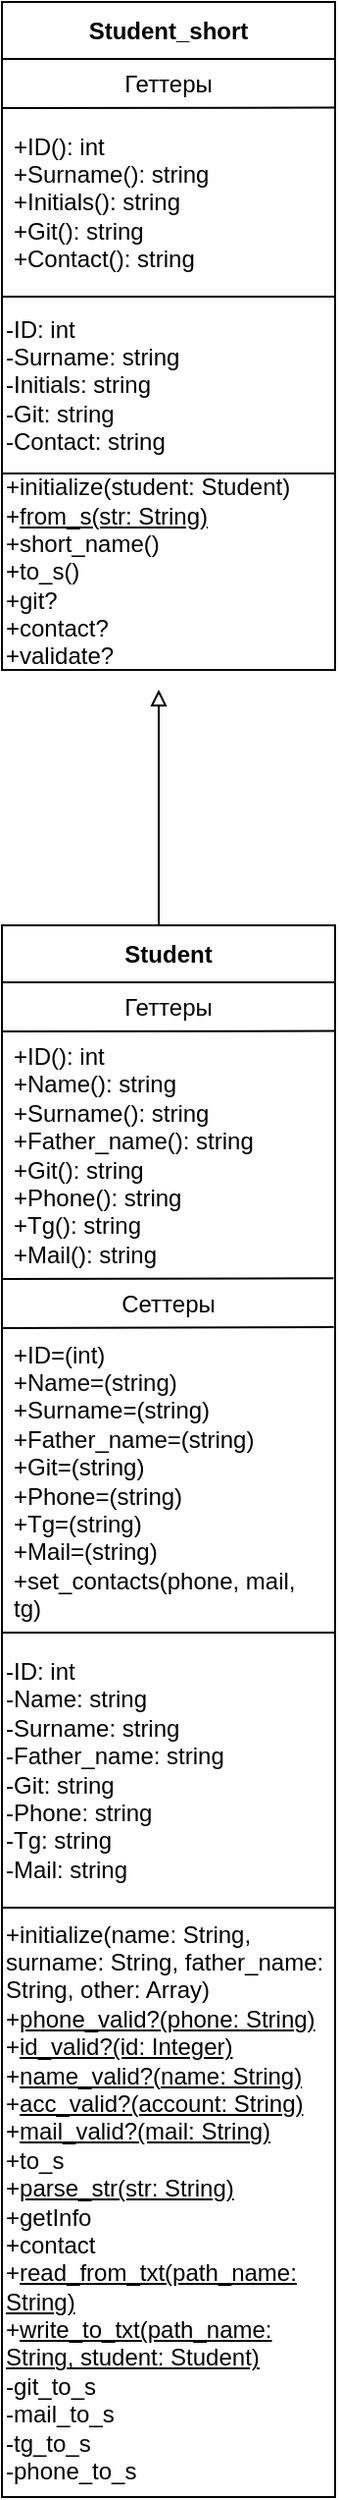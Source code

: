 <mxfile version="21.0.7" type="device"><diagram name="Страница 1" id="34kreQQu1DOlbaqXyMxl"><mxGraphModel dx="819" dy="1624" grid="1" gridSize="10" guides="1" tooltips="1" connect="1" arrows="1" fold="1" page="1" pageScale="1" pageWidth="827" pageHeight="1169" math="0" shadow="0"><root><mxCell id="0"/><mxCell id="1" parent="0"/><mxCell id="nj5Bq4cdugmPLA4O0lAV-1" value="Student_short" style="swimlane;fontStyle=1;align=center;verticalAlign=middle;childLayout=stackLayout;horizontal=1;startSize=29;horizontalStack=0;resizeParent=1;resizeParentMax=0;resizeLast=0;collapsible=0;marginBottom=0;html=1;whiteSpace=wrap;" vertex="1" parent="1"><mxGeometry x="350" y="-110" width="170" height="240" as="geometry"/></mxCell><mxCell id="nj5Bq4cdugmPLA4O0lAV-17" value="" style="endArrow=none;html=1;rounded=0;entryX=1;entryY=-0.002;entryDx=0;entryDy=0;entryPerimeter=0;" edge="1" parent="nj5Bq4cdugmPLA4O0lAV-1" target="nj5Bq4cdugmPLA4O0lAV-3"><mxGeometry width="50" height="50" relative="1" as="geometry"><mxPoint y="54" as="sourcePoint"/><mxPoint x="50" y="4" as="targetPoint"/></mxGeometry></mxCell><mxCell id="nj5Bq4cdugmPLA4O0lAV-2" value="Геттеры" style="text;html=1;strokeColor=none;fillColor=none;align=center;verticalAlign=middle;spacingLeft=4;spacingRight=4;overflow=hidden;rotatable=0;points=[[0,0.5],[1,0.5]];portConstraint=eastwest;whiteSpace=wrap;" vertex="1" parent="nj5Bq4cdugmPLA4O0lAV-1"><mxGeometry y="29" width="170" height="25" as="geometry"/></mxCell><mxCell id="nj5Bq4cdugmPLA4O0lAV-3" value="+ID(): int&lt;br&gt;+Surname(): string&lt;br&gt;+Initials(): string&lt;br&gt;+Git(): string&lt;br&gt;+Contact(): string" style="text;html=1;strokeColor=none;fillColor=none;align=left;verticalAlign=middle;spacingLeft=4;spacingRight=4;overflow=hidden;rotatable=0;points=[[0,0.5],[1,0.5]];portConstraint=eastwest;whiteSpace=wrap;" vertex="1" parent="nj5Bq4cdugmPLA4O0lAV-1"><mxGeometry y="54" width="170" height="96" as="geometry"/></mxCell><mxCell id="nj5Bq4cdugmPLA4O0lAV-19" value="-ID: int&lt;br&gt;-Surname: string&lt;br&gt;-Initials: string&lt;br&gt;-Git: string&lt;br&gt;-Contact: string" style="rounded=0;whiteSpace=wrap;html=1;align=left;" vertex="1" parent="nj5Bq4cdugmPLA4O0lAV-1"><mxGeometry y="150" width="170" height="90" as="geometry"/></mxCell><mxCell id="nj5Bq4cdugmPLA4O0lAV-12" value="" style="endArrow=block;html=1;rounded=0;exitX=0.5;exitY=0;exitDx=0;exitDy=0;endFill=0;" edge="1" parent="1"><mxGeometry width="50" height="50" relative="1" as="geometry"><mxPoint x="430" y="360" as="sourcePoint"/><mxPoint x="430" y="240" as="targetPoint"/><Array as="points"><mxPoint x="430" y="250"/></Array></mxGeometry></mxCell><mxCell id="nj5Bq4cdugmPLA4O0lAV-20" value="+initialize(student: Student)&lt;br&gt;+&lt;u&gt;from_s(str: String)&lt;/u&gt;&lt;br&gt;+short_name()&lt;br&gt;+to_s()&lt;br&gt;+git?&lt;br&gt;+contact?&lt;br&gt;+validate?" style="rounded=0;whiteSpace=wrap;html=1;align=left;" vertex="1" parent="1"><mxGeometry x="350" y="130" width="170" height="100" as="geometry"/></mxCell><mxCell id="nj5Bq4cdugmPLA4O0lAV-21" value="Student" style="swimlane;fontStyle=1;align=center;verticalAlign=middle;childLayout=stackLayout;horizontal=1;startSize=29;horizontalStack=0;resizeParent=1;resizeParentMax=0;resizeLast=0;collapsible=0;marginBottom=0;html=1;whiteSpace=wrap;" vertex="1" parent="1"><mxGeometry x="350" y="360" width="170" height="500" as="geometry"/></mxCell><mxCell id="nj5Bq4cdugmPLA4O0lAV-22" value="" style="endArrow=none;html=1;rounded=0;entryX=1;entryY=-0.002;entryDx=0;entryDy=0;entryPerimeter=0;" edge="1" parent="nj5Bq4cdugmPLA4O0lAV-21" target="nj5Bq4cdugmPLA4O0lAV-24"><mxGeometry width="50" height="50" relative="1" as="geometry"><mxPoint y="54" as="sourcePoint"/><mxPoint x="50" y="4" as="targetPoint"/></mxGeometry></mxCell><mxCell id="nj5Bq4cdugmPLA4O0lAV-23" value="Геттеры" style="text;html=1;strokeColor=none;fillColor=none;align=center;verticalAlign=middle;spacingLeft=4;spacingRight=4;overflow=hidden;rotatable=0;points=[[0,0.5],[1,0.5]];portConstraint=eastwest;whiteSpace=wrap;" vertex="1" parent="nj5Bq4cdugmPLA4O0lAV-21"><mxGeometry y="29" width="170" height="25" as="geometry"/></mxCell><mxCell id="nj5Bq4cdugmPLA4O0lAV-24" value="+ID(): int&lt;br&gt;+Name(): string&lt;br&gt;+Surname(): string&lt;br&gt;+Father_name(): string&lt;br&gt;+Git(): string&lt;br&gt;+Phone(): string&lt;br&gt;+Tg(): string&lt;br&gt;+Mail(): string" style="text;html=1;strokeColor=none;fillColor=none;align=left;verticalAlign=middle;spacingLeft=4;spacingRight=4;overflow=hidden;rotatable=0;points=[[0,0.5],[1,0.5]];portConstraint=eastwest;whiteSpace=wrap;" vertex="1" parent="nj5Bq4cdugmPLA4O0lAV-21"><mxGeometry y="54" width="170" height="126" as="geometry"/></mxCell><mxCell id="nj5Bq4cdugmPLA4O0lAV-28" value="" style="endArrow=none;html=1;rounded=0;entryX=0.995;entryY=-0.013;entryDx=0;entryDy=0;entryPerimeter=0;" edge="1" parent="nj5Bq4cdugmPLA4O0lAV-21" target="nj5Bq4cdugmPLA4O0lAV-26"><mxGeometry width="50" height="50" relative="1" as="geometry"><mxPoint y="180" as="sourcePoint"/><mxPoint x="50" y="130" as="targetPoint"/></mxGeometry></mxCell><mxCell id="nj5Bq4cdugmPLA4O0lAV-29" value="" style="endArrow=none;html=1;rounded=0;entryX=0.996;entryY=-0.003;entryDx=0;entryDy=0;entryPerimeter=0;" edge="1" parent="nj5Bq4cdugmPLA4O0lAV-21" target="nj5Bq4cdugmPLA4O0lAV-27"><mxGeometry width="50" height="50" relative="1" as="geometry"><mxPoint y="205" as="sourcePoint"/><mxPoint x="50" y="155" as="targetPoint"/></mxGeometry></mxCell><mxCell id="nj5Bq4cdugmPLA4O0lAV-26" value="Сеттеры" style="text;html=1;strokeColor=none;fillColor=none;align=center;verticalAlign=middle;spacingLeft=4;spacingRight=4;overflow=hidden;rotatable=0;points=[[0,0.5],[1,0.5]];portConstraint=eastwest;whiteSpace=wrap;" vertex="1" parent="nj5Bq4cdugmPLA4O0lAV-21"><mxGeometry y="180" width="170" height="25" as="geometry"/></mxCell><mxCell id="nj5Bq4cdugmPLA4O0lAV-27" value="+ID=(int)&lt;br&gt;+Name=(string)&lt;br&gt;+Surname=(string)&lt;br&gt;+Father_name=(string)&lt;br&gt;+Git=(string)&lt;br&gt;+Phone=(string)&lt;br&gt;+Tg=(string)&lt;br&gt;+Mail=(string)&lt;br&gt;+set_contacts(phone, mail, tg)" style="text;html=1;strokeColor=none;fillColor=none;align=left;verticalAlign=middle;spacingLeft=4;spacingRight=4;overflow=hidden;rotatable=0;points=[[0,0.5],[1,0.5]];portConstraint=eastwest;whiteSpace=wrap;" vertex="1" parent="nj5Bq4cdugmPLA4O0lAV-21"><mxGeometry y="205" width="170" height="155" as="geometry"/></mxCell><mxCell id="nj5Bq4cdugmPLA4O0lAV-25" value="-ID: int&lt;br style=&quot;border-color: var(--border-color);&quot;&gt;-Name: string&lt;br style=&quot;border-color: var(--border-color);&quot;&gt;-Surname: string&lt;br style=&quot;border-color: var(--border-color);&quot;&gt;-Father_name: string&lt;br style=&quot;border-color: var(--border-color);&quot;&gt;-Git: string&lt;br style=&quot;border-color: var(--border-color);&quot;&gt;-Phone: string&lt;br style=&quot;border-color: var(--border-color);&quot;&gt;-Tg: string&lt;br style=&quot;border-color: var(--border-color);&quot;&gt;-Mail: string" style="rounded=0;whiteSpace=wrap;html=1;align=left;" vertex="1" parent="nj5Bq4cdugmPLA4O0lAV-21"><mxGeometry y="360" width="170" height="140" as="geometry"/></mxCell><mxCell id="nj5Bq4cdugmPLA4O0lAV-30" value="+initialize(name: String, surname: String, father_name: String, other: Array)&lt;br&gt;+&lt;u&gt;phone_valid?(phone: String)&lt;br&gt;&lt;/u&gt;+&lt;u&gt;id_valid?(id: Integer)&lt;br&gt;&lt;/u&gt;+&lt;u&gt;name_valid?(name: String)&lt;br&gt;&lt;/u&gt;+&lt;u&gt;acc_valid?(account: String)&lt;br&gt;&lt;/u&gt;+&lt;u&gt;mail_valid?(mail: String)&lt;br&gt;&lt;/u&gt;+to_s&lt;br&gt;+&lt;u&gt;parse_str(str: String)&lt;br&gt;&lt;/u&gt;+getInfo&lt;br&gt;+contact&lt;br&gt;+&lt;u&gt;read_from_txt(path_name: String)&lt;/u&gt;&lt;br&gt;+&lt;u&gt;write_to_txt(path_name: String, student: Student)&lt;br&gt;&lt;/u&gt;-git_to_s&lt;br&gt;-mail_to_s&lt;br&gt;-tg_to_s&lt;br&gt;-phone_to_s" style="rounded=0;whiteSpace=wrap;html=1;align=left;" vertex="1" parent="1"><mxGeometry x="350" y="860" width="170" height="300" as="geometry"/></mxCell></root></mxGraphModel></diagram></mxfile>